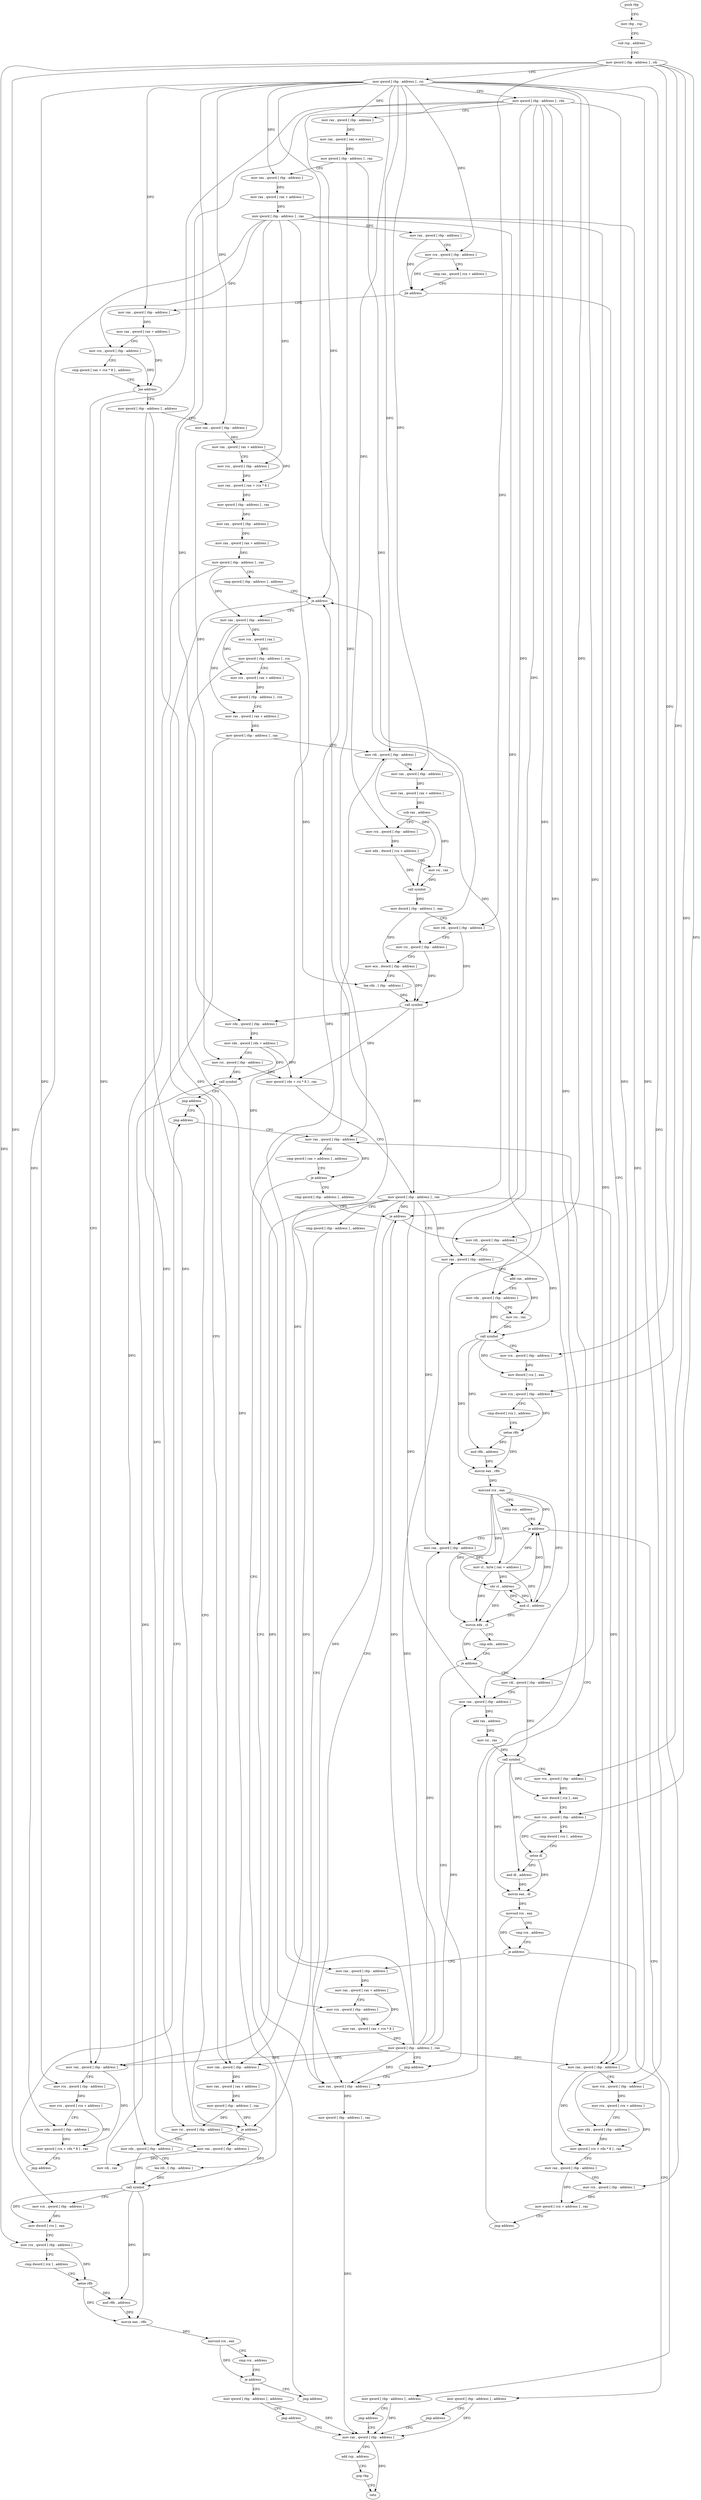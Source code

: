 digraph "func" {
"457744" [label = "push rbp" ]
"457745" [label = "mov rbp , rsp" ]
"457748" [label = "sub rsp , address" ]
"457752" [label = "mov qword [ rbp - address ] , rdi" ]
"457756" [label = "mov qword [ rbp - address ] , rsi" ]
"457760" [label = "mov qword [ rbp - address ] , rdx" ]
"457764" [label = "mov rax , qword [ rbp - address ]" ]
"457768" [label = "mov rax , qword [ rax + address ]" ]
"457775" [label = "mov qword [ rbp - address ] , rax" ]
"457779" [label = "mov rax , qword [ rbp - address ]" ]
"457783" [label = "mov rax , qword [ rax + address ]" ]
"457787" [label = "mov qword [ rbp - address ] , rax" ]
"457791" [label = "mov rax , qword [ rbp - address ]" ]
"457795" [label = "mov rcx , qword [ rbp - address ]" ]
"457799" [label = "cmp rax , qword [ rcx + address ]" ]
"457806" [label = "jle address" ]
"457855" [label = "mov rax , qword [ rbp - address ]" ]
"457812" [label = "mov rax , qword [ rbp - address ]" ]
"457859" [label = "mov rax , qword [ rax + address ]" ]
"457866" [label = "mov rcx , qword [ rbp - address ]" ]
"457870" [label = "cmp qword [ rax + rcx * 8 ] , address" ]
"457875" [label = "jne address" ]
"457909" [label = "mov qword [ rbp - address ] , address" ]
"457881" [label = "mov rax , qword [ rbp - address ]" ]
"457816" [label = "mov rcx , qword [ rbp - address ]" ]
"457820" [label = "mov rcx , qword [ rcx + address ]" ]
"457827" [label = "mov rdx , qword [ rbp - address ]" ]
"457831" [label = "mov qword [ rcx + rdx * 8 ] , rax" ]
"457835" [label = "mov rax , qword [ rbp - address ]" ]
"457839" [label = "mov rcx , qword [ rbp - address ]" ]
"457843" [label = "mov qword [ rcx + address ] , rax" ]
"457850" [label = "jmp address" ]
"458190" [label = "mov rax , qword [ rbp - address ]" ]
"457917" [label = "mov rax , qword [ rbp - address ]" ]
"457921" [label = "mov rax , qword [ rax + address ]" ]
"457928" [label = "mov rcx , qword [ rbp - address ]" ]
"457932" [label = "mov rax , qword [ rax + rcx * 8 ]" ]
"457936" [label = "mov qword [ rbp - address ] , rax" ]
"457940" [label = "mov rax , qword [ rbp - address ]" ]
"457944" [label = "mov rax , qword [ rax + address ]" ]
"457948" [label = "mov qword [ rbp - address ] , rax" ]
"457952" [label = "cmp qword [ rbp - address ] , address" ]
"457957" [label = "je address" ]
"458048" [label = "mov rax , qword [ rbp - address ]" ]
"457963" [label = "mov rax , qword [ rbp - address ]" ]
"457885" [label = "mov rcx , qword [ rbp - address ]" ]
"457889" [label = "mov rcx , qword [ rcx + address ]" ]
"457896" [label = "mov rdx , qword [ rbp - address ]" ]
"457900" [label = "mov qword [ rcx + rdx * 8 ] , rax" ]
"457904" [label = "jmp address" ]
"458185" [label = "jmp address" ]
"458194" [label = "cmp qword [ rax + address ] , address" ]
"458202" [label = "je address" ]
"458419" [label = "mov rax , qword [ rbp - address ]" ]
"458208" [label = "cmp qword [ rbp - address ] , address" ]
"458052" [label = "mov rcx , qword [ rax ]" ]
"458055" [label = "mov qword [ rbp - address ] , rcx" ]
"458059" [label = "mov rcx , qword [ rax + address ]" ]
"458063" [label = "mov qword [ rbp - address ] , rcx" ]
"458067" [label = "mov rax , qword [ rax + address ]" ]
"458071" [label = "mov qword [ rbp - address ] , rax" ]
"458075" [label = "mov rdi , qword [ rbp - address ]" ]
"457967" [label = "mov rax , qword [ rax + address ]" ]
"457971" [label = "mov qword [ rbp - address ] , rax" ]
"457975" [label = "mov rsi , qword [ rbp - address ]" ]
"457979" [label = "mov rdx , qword [ rbp - address ]" ]
"457983" [label = "lea rdi , [ rbp - address ]" ]
"457987" [label = "call symbol" ]
"457992" [label = "mov rcx , qword [ rbp - address ]" ]
"457996" [label = "mov dword [ rcx ] , eax" ]
"457998" [label = "mov rcx , qword [ rbp - address ]" ]
"458002" [label = "cmp dword [ rcx ] , address" ]
"458005" [label = "setne r8b" ]
"458009" [label = "and r8b , address" ]
"458013" [label = "movzx eax , r8b" ]
"458017" [label = "movsxd rcx , eax" ]
"458020" [label = "cmp rcx , address" ]
"458024" [label = "je address" ]
"458043" [label = "jmp address" ]
"458030" [label = "mov qword [ rbp - address ] , address" ]
"458423" [label = "mov qword [ rbp - address ] , rax" ]
"458427" [label = "mov rax , qword [ rbp - address ]" ]
"458213" [label = "je address" ]
"458219" [label = "mov rdi , qword [ rbp - address ]" ]
"458180" [label = "jmp address" ]
"458168" [label = "mov rax , qword [ rbp - address ]" ]
"458172" [label = "mov rdi , rax" ]
"458175" [label = "call symbol" ]
"458038" [label = "jmp address" ]
"458223" [label = "mov rax , qword [ rbp - address ]" ]
"458227" [label = "add rax , address" ]
"458233" [label = "mov rdx , qword [ rbp - address ]" ]
"458237" [label = "mov rsi , rax" ]
"458240" [label = "call symbol" ]
"458245" [label = "mov rcx , qword [ rbp - address ]" ]
"458249" [label = "mov dword [ rcx ] , eax" ]
"458251" [label = "mov rcx , qword [ rbp - address ]" ]
"458255" [label = "cmp dword [ rcx ] , address" ]
"458258" [label = "setne r8b" ]
"458262" [label = "and r8b , address" ]
"458266" [label = "movzx eax , r8b" ]
"458270" [label = "movsxd rcx , eax" ]
"458273" [label = "cmp rcx , address" ]
"458277" [label = "je address" ]
"458296" [label = "mov rax , qword [ rbp - address ]" ]
"458283" [label = "mov qword [ rbp - address ] , address" ]
"458079" [label = "mov rax , qword [ rbp - address ]" ]
"458083" [label = "mov rax , qword [ rax + address ]" ]
"458087" [label = "sub rax , address" ]
"458093" [label = "mov rcx , qword [ rbp - address ]" ]
"458097" [label = "mov edx , dword [ rcx + address ]" ]
"458103" [label = "mov rsi , rax" ]
"458106" [label = "call symbol" ]
"458111" [label = "mov dword [ rbp - address ] , eax" ]
"458114" [label = "mov rdi , qword [ rbp - address ]" ]
"458118" [label = "mov rsi , qword [ rbp - address ]" ]
"458122" [label = "mov ecx , dword [ rbp - address ]" ]
"458125" [label = "lea rdx , [ rbp - address ]" ]
"458129" [label = "call symbol" ]
"458134" [label = "mov rdx , qword [ rbp - address ]" ]
"458138" [label = "mov rdx , qword [ rdx + address ]" ]
"458145" [label = "mov rsi , qword [ rbp - address ]" ]
"458149" [label = "mov qword [ rdx + rsi * 8 ] , rax" ]
"458153" [label = "mov qword [ rbp - address ] , rax" ]
"458157" [label = "cmp qword [ rbp - address ] , address" ]
"458162" [label = "je address" ]
"458431" [label = "add rsp , address" ]
"458435" [label = "pop rbp" ]
"458436" [label = "retn" ]
"458300" [label = "mov cl , byte [ rax + address ]" ]
"458303" [label = "shr cl , address" ]
"458306" [label = "and cl , address" ]
"458309" [label = "movzx edx , cl" ]
"458312" [label = "cmp edx , address" ]
"458315" [label = "je address" ]
"458414" [label = "jmp address" ]
"458321" [label = "mov rdi , qword [ rbp - address ]" ]
"458291" [label = "jmp address" ]
"458325" [label = "mov rax , qword [ rbp - address ]" ]
"458329" [label = "add rax , address" ]
"458335" [label = "mov rsi , rax" ]
"458338" [label = "call symbol" ]
"458343" [label = "mov rcx , qword [ rbp - address ]" ]
"458347" [label = "mov dword [ rcx ] , eax" ]
"458349" [label = "mov rcx , qword [ rbp - address ]" ]
"458353" [label = "cmp dword [ rcx ] , address" ]
"458356" [label = "setne dl" ]
"458359" [label = "and dl , address" ]
"458362" [label = "movzx eax , dl" ]
"458365" [label = "movsxd rcx , eax" ]
"458368" [label = "cmp rcx , address" ]
"458372" [label = "je address" ]
"458391" [label = "mov rax , qword [ rbp - address ]" ]
"458378" [label = "mov qword [ rbp - address ] , address" ]
"458395" [label = "mov rax , qword [ rax + address ]" ]
"458402" [label = "mov rcx , qword [ rbp - address ]" ]
"458406" [label = "mov rax , qword [ rax + rcx * 8 ]" ]
"458410" [label = "mov qword [ rbp - address ] , rax" ]
"458386" [label = "jmp address" ]
"457744" -> "457745" [ label = "CFG" ]
"457745" -> "457748" [ label = "CFG" ]
"457748" -> "457752" [ label = "CFG" ]
"457752" -> "457756" [ label = "CFG" ]
"457752" -> "457992" [ label = "DFG" ]
"457752" -> "457998" [ label = "DFG" ]
"457752" -> "458114" [ label = "DFG" ]
"457752" -> "458245" [ label = "DFG" ]
"457752" -> "458251" [ label = "DFG" ]
"457752" -> "458343" [ label = "DFG" ]
"457752" -> "458349" [ label = "DFG" ]
"457756" -> "457760" [ label = "CFG" ]
"457756" -> "457764" [ label = "DFG" ]
"457756" -> "457779" [ label = "DFG" ]
"457756" -> "457795" [ label = "DFG" ]
"457756" -> "457855" [ label = "DFG" ]
"457756" -> "457816" [ label = "DFG" ]
"457756" -> "457839" [ label = "DFG" ]
"457756" -> "457917" [ label = "DFG" ]
"457756" -> "457885" [ label = "DFG" ]
"457756" -> "458075" [ label = "DFG" ]
"457756" -> "458079" [ label = "DFG" ]
"457756" -> "458093" [ label = "DFG" ]
"457756" -> "458134" [ label = "DFG" ]
"457756" -> "458219" [ label = "DFG" ]
"457756" -> "458321" [ label = "DFG" ]
"457756" -> "458391" [ label = "DFG" ]
"457760" -> "457764" [ label = "CFG" ]
"457760" -> "457812" [ label = "DFG" ]
"457760" -> "457957" [ label = "DFG" ]
"457760" -> "457881" [ label = "DFG" ]
"457760" -> "457963" [ label = "DFG" ]
"457760" -> "458419" [ label = "DFG" ]
"457760" -> "458213" [ label = "DFG" ]
"457760" -> "458223" [ label = "DFG" ]
"457760" -> "458296" [ label = "DFG" ]
"457760" -> "458325" [ label = "DFG" ]
"457764" -> "457768" [ label = "DFG" ]
"457768" -> "457775" [ label = "DFG" ]
"457775" -> "457779" [ label = "CFG" ]
"457775" -> "458190" [ label = "DFG" ]
"457775" -> "458118" [ label = "DFG" ]
"457779" -> "457783" [ label = "DFG" ]
"457783" -> "457787" [ label = "DFG" ]
"457787" -> "457791" [ label = "DFG" ]
"457787" -> "457866" [ label = "DFG" ]
"457787" -> "457827" [ label = "DFG" ]
"457787" -> "457835" [ label = "DFG" ]
"457787" -> "457928" [ label = "DFG" ]
"457787" -> "457896" [ label = "DFG" ]
"457787" -> "458145" [ label = "DFG" ]
"457787" -> "458233" [ label = "DFG" ]
"457787" -> "458402" [ label = "DFG" ]
"457791" -> "457795" [ label = "CFG" ]
"457791" -> "457806" [ label = "DFG" ]
"457795" -> "457799" [ label = "CFG" ]
"457795" -> "457806" [ label = "DFG" ]
"457799" -> "457806" [ label = "CFG" ]
"457806" -> "457855" [ label = "CFG" ]
"457806" -> "457812" [ label = "CFG" ]
"457855" -> "457859" [ label = "DFG" ]
"457812" -> "457816" [ label = "CFG" ]
"457812" -> "457831" [ label = "DFG" ]
"457859" -> "457866" [ label = "CFG" ]
"457859" -> "457875" [ label = "DFG" ]
"457866" -> "457870" [ label = "CFG" ]
"457866" -> "457875" [ label = "DFG" ]
"457870" -> "457875" [ label = "CFG" ]
"457875" -> "457909" [ label = "CFG" ]
"457875" -> "457881" [ label = "CFG" ]
"457909" -> "457917" [ label = "CFG" ]
"457909" -> "457975" [ label = "DFG" ]
"457909" -> "458162" [ label = "DFG" ]
"457881" -> "457885" [ label = "CFG" ]
"457881" -> "457900" [ label = "DFG" ]
"457816" -> "457820" [ label = "DFG" ]
"457820" -> "457827" [ label = "CFG" ]
"457820" -> "457831" [ label = "DFG" ]
"457827" -> "457831" [ label = "DFG" ]
"457831" -> "457835" [ label = "CFG" ]
"457835" -> "457839" [ label = "CFG" ]
"457835" -> "457843" [ label = "DFG" ]
"457839" -> "457843" [ label = "DFG" ]
"457843" -> "457850" [ label = "CFG" ]
"457850" -> "458190" [ label = "CFG" ]
"458190" -> "458194" [ label = "CFG" ]
"458190" -> "458202" [ label = "DFG" ]
"457917" -> "457921" [ label = "DFG" ]
"457921" -> "457928" [ label = "CFG" ]
"457921" -> "457932" [ label = "DFG" ]
"457928" -> "457932" [ label = "DFG" ]
"457932" -> "457936" [ label = "DFG" ]
"457936" -> "457940" [ label = "DFG" ]
"457940" -> "457944" [ label = "DFG" ]
"457944" -> "457948" [ label = "DFG" ]
"457948" -> "457952" [ label = "CFG" ]
"457948" -> "458048" [ label = "DFG" ]
"457948" -> "457979" [ label = "DFG" ]
"457952" -> "457957" [ label = "CFG" ]
"457957" -> "458048" [ label = "CFG" ]
"457957" -> "457963" [ label = "CFG" ]
"458048" -> "458052" [ label = "DFG" ]
"458048" -> "458059" [ label = "DFG" ]
"458048" -> "458067" [ label = "DFG" ]
"457963" -> "457967" [ label = "DFG" ]
"457885" -> "457889" [ label = "DFG" ]
"457889" -> "457896" [ label = "CFG" ]
"457889" -> "457900" [ label = "DFG" ]
"457896" -> "457900" [ label = "DFG" ]
"457900" -> "457904" [ label = "CFG" ]
"457904" -> "458185" [ label = "CFG" ]
"458185" -> "458190" [ label = "CFG" ]
"458194" -> "458202" [ label = "CFG" ]
"458202" -> "458419" [ label = "CFG" ]
"458202" -> "458208" [ label = "CFG" ]
"458419" -> "458423" [ label = "DFG" ]
"458208" -> "458213" [ label = "CFG" ]
"458052" -> "458055" [ label = "DFG" ]
"458055" -> "458059" [ label = "CFG" ]
"458055" -> "457983" [ label = "DFG" ]
"458055" -> "458125" [ label = "DFG" ]
"458059" -> "458063" [ label = "DFG" ]
"458063" -> "458067" [ label = "CFG" ]
"458067" -> "458071" [ label = "DFG" ]
"458071" -> "458075" [ label = "CFG" ]
"458071" -> "458168" [ label = "DFG" ]
"458075" -> "458079" [ label = "CFG" ]
"458075" -> "458106" [ label = "DFG" ]
"457967" -> "457971" [ label = "DFG" ]
"457971" -> "457975" [ label = "DFG" ]
"457971" -> "458162" [ label = "DFG" ]
"457975" -> "457979" [ label = "CFG" ]
"457975" -> "457987" [ label = "DFG" ]
"457979" -> "457983" [ label = "CFG" ]
"457979" -> "457987" [ label = "DFG" ]
"457983" -> "457987" [ label = "DFG" ]
"457987" -> "457992" [ label = "CFG" ]
"457987" -> "457996" [ label = "DFG" ]
"457987" -> "458009" [ label = "DFG" ]
"457987" -> "458013" [ label = "DFG" ]
"457992" -> "457996" [ label = "DFG" ]
"457996" -> "457998" [ label = "CFG" ]
"457998" -> "458002" [ label = "CFG" ]
"457998" -> "458005" [ label = "DFG" ]
"458002" -> "458005" [ label = "CFG" ]
"458005" -> "458009" [ label = "DFG" ]
"458005" -> "458013" [ label = "DFG" ]
"458009" -> "458013" [ label = "DFG" ]
"458013" -> "458017" [ label = "DFG" ]
"458017" -> "458020" [ label = "CFG" ]
"458017" -> "458024" [ label = "DFG" ]
"458020" -> "458024" [ label = "CFG" ]
"458024" -> "458043" [ label = "CFG" ]
"458024" -> "458030" [ label = "CFG" ]
"458043" -> "458075" [ label = "CFG" ]
"458030" -> "458038" [ label = "CFG" ]
"458030" -> "458427" [ label = "DFG" ]
"458423" -> "458427" [ label = "DFG" ]
"458427" -> "458431" [ label = "CFG" ]
"458427" -> "458436" [ label = "DFG" ]
"458213" -> "458419" [ label = "CFG" ]
"458213" -> "458219" [ label = "CFG" ]
"458219" -> "458223" [ label = "CFG" ]
"458219" -> "458240" [ label = "DFG" ]
"458180" -> "458185" [ label = "CFG" ]
"458168" -> "458172" [ label = "DFG" ]
"458172" -> "458175" [ label = "DFG" ]
"458175" -> "458180" [ label = "CFG" ]
"458038" -> "458427" [ label = "CFG" ]
"458223" -> "458227" [ label = "DFG" ]
"458227" -> "458233" [ label = "CFG" ]
"458227" -> "458237" [ label = "DFG" ]
"458233" -> "458237" [ label = "CFG" ]
"458233" -> "458240" [ label = "DFG" ]
"458237" -> "458240" [ label = "DFG" ]
"458240" -> "458245" [ label = "CFG" ]
"458240" -> "458249" [ label = "DFG" ]
"458240" -> "458262" [ label = "DFG" ]
"458240" -> "458266" [ label = "DFG" ]
"458245" -> "458249" [ label = "DFG" ]
"458249" -> "458251" [ label = "CFG" ]
"458251" -> "458255" [ label = "CFG" ]
"458251" -> "458258" [ label = "DFG" ]
"458255" -> "458258" [ label = "CFG" ]
"458258" -> "458262" [ label = "DFG" ]
"458258" -> "458266" [ label = "DFG" ]
"458262" -> "458266" [ label = "DFG" ]
"458266" -> "458270" [ label = "DFG" ]
"458270" -> "458273" [ label = "CFG" ]
"458270" -> "458277" [ label = "DFG" ]
"458270" -> "458300" [ label = "DFG" ]
"458270" -> "458303" [ label = "DFG" ]
"458270" -> "458306" [ label = "DFG" ]
"458270" -> "458309" [ label = "DFG" ]
"458273" -> "458277" [ label = "CFG" ]
"458277" -> "458296" [ label = "CFG" ]
"458277" -> "458283" [ label = "CFG" ]
"458296" -> "458300" [ label = "DFG" ]
"458283" -> "458291" [ label = "CFG" ]
"458283" -> "458427" [ label = "DFG" ]
"458079" -> "458083" [ label = "DFG" ]
"458083" -> "458087" [ label = "DFG" ]
"458087" -> "458093" [ label = "CFG" ]
"458087" -> "458103" [ label = "DFG" ]
"458093" -> "458097" [ label = "DFG" ]
"458097" -> "458103" [ label = "CFG" ]
"458097" -> "458106" [ label = "DFG" ]
"458103" -> "458106" [ label = "DFG" ]
"458106" -> "458111" [ label = "DFG" ]
"458111" -> "458114" [ label = "CFG" ]
"458111" -> "458122" [ label = "DFG" ]
"458114" -> "458118" [ label = "CFG" ]
"458114" -> "458129" [ label = "DFG" ]
"458118" -> "458122" [ label = "CFG" ]
"458118" -> "458129" [ label = "DFG" ]
"458122" -> "458125" [ label = "CFG" ]
"458122" -> "458129" [ label = "DFG" ]
"458125" -> "458129" [ label = "DFG" ]
"458129" -> "458134" [ label = "CFG" ]
"458129" -> "458149" [ label = "DFG" ]
"458129" -> "458153" [ label = "DFG" ]
"458134" -> "458138" [ label = "DFG" ]
"458138" -> "458145" [ label = "CFG" ]
"458138" -> "458149" [ label = "DFG" ]
"458138" -> "458175" [ label = "DFG" ]
"458145" -> "458149" [ label = "DFG" ]
"458145" -> "458175" [ label = "DFG" ]
"458149" -> "458153" [ label = "CFG" ]
"458153" -> "458157" [ label = "CFG" ]
"458153" -> "457812" [ label = "DFG" ]
"458153" -> "457957" [ label = "DFG" ]
"458153" -> "457881" [ label = "DFG" ]
"458153" -> "457963" [ label = "DFG" ]
"458153" -> "458419" [ label = "DFG" ]
"458153" -> "458213" [ label = "DFG" ]
"458153" -> "458223" [ label = "DFG" ]
"458153" -> "458296" [ label = "DFG" ]
"458153" -> "458325" [ label = "DFG" ]
"458157" -> "458162" [ label = "CFG" ]
"458162" -> "458180" [ label = "CFG" ]
"458162" -> "458168" [ label = "CFG" ]
"458431" -> "458435" [ label = "CFG" ]
"458435" -> "458436" [ label = "CFG" ]
"458300" -> "458303" [ label = "DFG" ]
"458300" -> "458277" [ label = "DFG" ]
"458300" -> "458306" [ label = "DFG" ]
"458300" -> "458309" [ label = "DFG" ]
"458303" -> "458306" [ label = "DFG" ]
"458303" -> "458277" [ label = "DFG" ]
"458303" -> "458309" [ label = "DFG" ]
"458306" -> "458309" [ label = "DFG" ]
"458306" -> "458277" [ label = "DFG" ]
"458306" -> "458303" [ label = "DFG" ]
"458309" -> "458312" [ label = "CFG" ]
"458309" -> "458315" [ label = "DFG" ]
"458312" -> "458315" [ label = "CFG" ]
"458315" -> "458414" [ label = "CFG" ]
"458315" -> "458321" [ label = "CFG" ]
"458414" -> "458419" [ label = "CFG" ]
"458321" -> "458325" [ label = "CFG" ]
"458321" -> "458338" [ label = "DFG" ]
"458291" -> "458427" [ label = "CFG" ]
"458325" -> "458329" [ label = "DFG" ]
"458329" -> "458335" [ label = "DFG" ]
"458335" -> "458338" [ label = "DFG" ]
"458338" -> "458343" [ label = "CFG" ]
"458338" -> "458347" [ label = "DFG" ]
"458338" -> "458359" [ label = "DFG" ]
"458338" -> "458362" [ label = "DFG" ]
"458343" -> "458347" [ label = "DFG" ]
"458347" -> "458349" [ label = "CFG" ]
"458349" -> "458353" [ label = "CFG" ]
"458349" -> "458356" [ label = "DFG" ]
"458353" -> "458356" [ label = "CFG" ]
"458356" -> "458359" [ label = "DFG" ]
"458356" -> "458362" [ label = "DFG" ]
"458359" -> "458362" [ label = "DFG" ]
"458362" -> "458365" [ label = "DFG" ]
"458365" -> "458368" [ label = "CFG" ]
"458365" -> "458372" [ label = "DFG" ]
"458368" -> "458372" [ label = "CFG" ]
"458372" -> "458391" [ label = "CFG" ]
"458372" -> "458378" [ label = "CFG" ]
"458391" -> "458395" [ label = "DFG" ]
"458378" -> "458386" [ label = "CFG" ]
"458378" -> "458427" [ label = "DFG" ]
"458395" -> "458402" [ label = "CFG" ]
"458395" -> "458406" [ label = "DFG" ]
"458402" -> "458406" [ label = "DFG" ]
"458406" -> "458410" [ label = "DFG" ]
"458410" -> "458414" [ label = "CFG" ]
"458410" -> "457812" [ label = "DFG" ]
"458410" -> "457957" [ label = "DFG" ]
"458410" -> "457881" [ label = "DFG" ]
"458410" -> "457963" [ label = "DFG" ]
"458410" -> "458419" [ label = "DFG" ]
"458410" -> "458213" [ label = "DFG" ]
"458410" -> "458223" [ label = "DFG" ]
"458410" -> "458296" [ label = "DFG" ]
"458410" -> "458325" [ label = "DFG" ]
"458386" -> "458427" [ label = "CFG" ]
}
